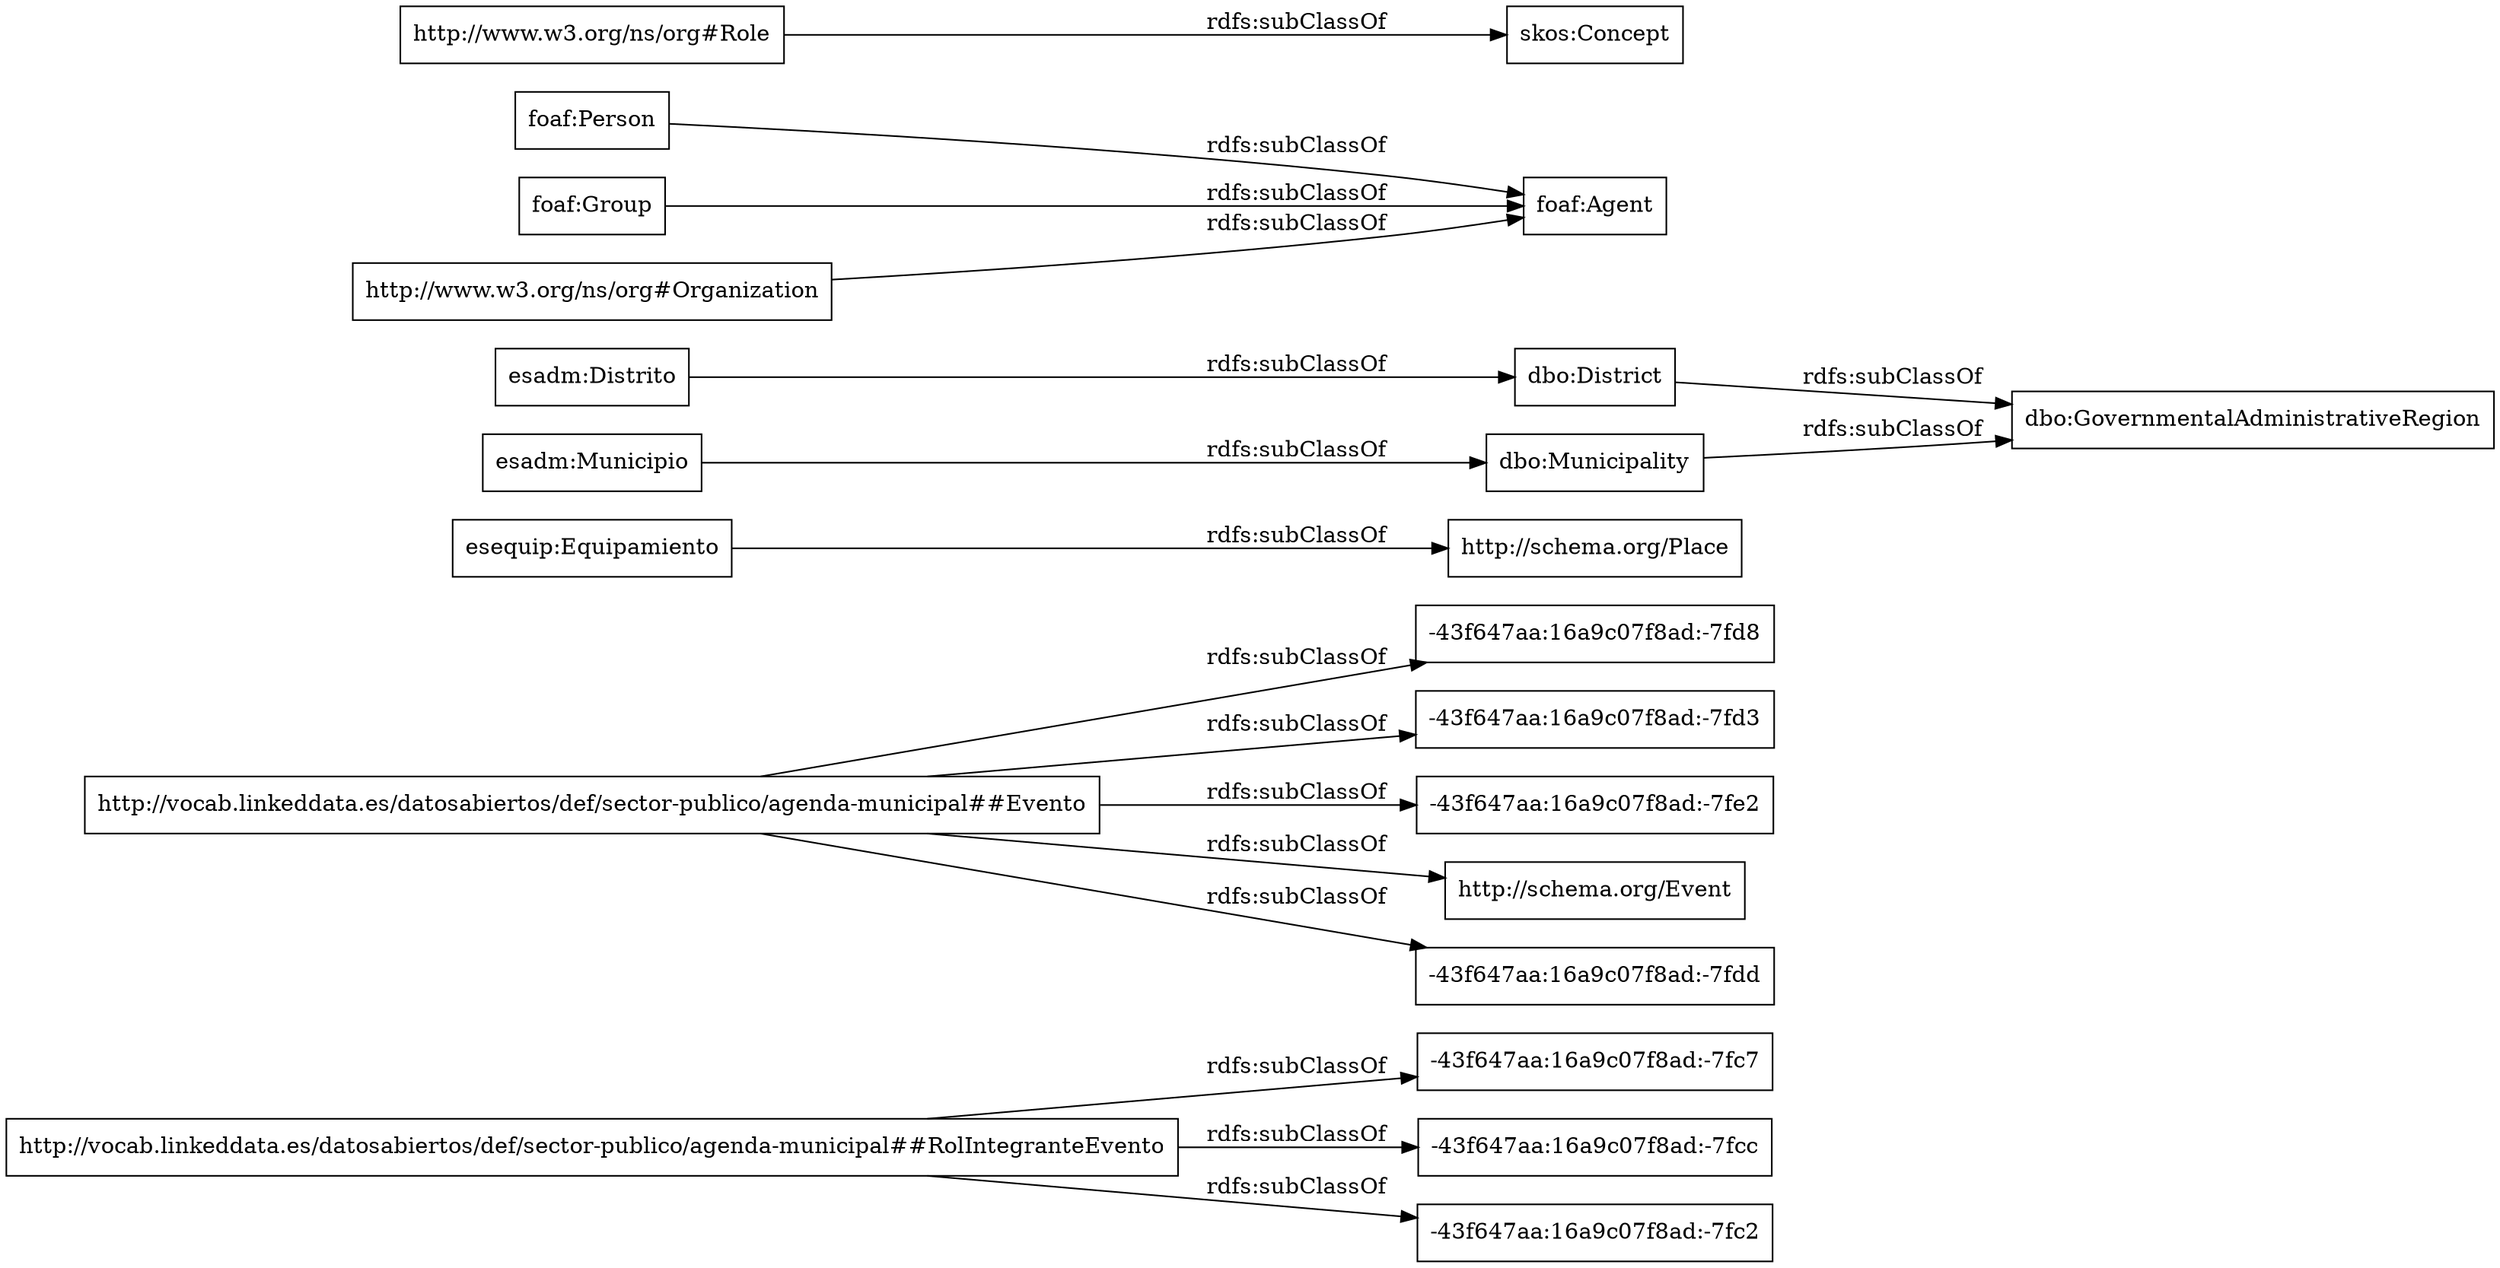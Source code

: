 digraph ar2dtool_diagram { 
rankdir=LR;
size="1000"
node [shape = rectangle, color="black"]; "-43f647aa:16a9c07f8ad:-7fc7" "-43f647aa:16a9c07f8ad:-7fd8" "http://vocab.linkeddata.es/datosabiertos/def/sector-publico/agenda-municipal##Evento" "esequip:Equipamiento" "-43f647aa:16a9c07f8ad:-7fd3" "dbo:GovernmentalAdministrativeRegion" "foaf:Agent" "-43f647aa:16a9c07f8ad:-7fe2" "-43f647aa:16a9c07f8ad:-7fcc" "dbo:District" "http://vocab.linkeddata.es/datosabiertos/def/sector-publico/agenda-municipal##RolIntegranteEvento" "http://schema.org/Event" "foaf:Person" "esadm:Distrito" "-43f647aa:16a9c07f8ad:-7fdd" "dbo:Municipality" "-43f647aa:16a9c07f8ad:-7fc2" "foaf:Group" "skos:Concept" "esadm:Municipio" "http://www.w3.org/ns/org#Organization" "http://www.w3.org/ns/org#Role" "http://schema.org/Place" ; /*classes style*/
	"foaf:Group" -> "foaf:Agent" [ label = "rdfs:subClassOf" ];
	"http://www.w3.org/ns/org#Organization" -> "foaf:Agent" [ label = "rdfs:subClassOf" ];
	"http://www.w3.org/ns/org#Role" -> "skos:Concept" [ label = "rdfs:subClassOf" ];
	"foaf:Person" -> "foaf:Agent" [ label = "rdfs:subClassOf" ];
	"http://vocab.linkeddata.es/datosabiertos/def/sector-publico/agenda-municipal##Evento" -> "-43f647aa:16a9c07f8ad:-7fd3" [ label = "rdfs:subClassOf" ];
	"http://vocab.linkeddata.es/datosabiertos/def/sector-publico/agenda-municipal##Evento" -> "-43f647aa:16a9c07f8ad:-7fd8" [ label = "rdfs:subClassOf" ];
	"http://vocab.linkeddata.es/datosabiertos/def/sector-publico/agenda-municipal##Evento" -> "-43f647aa:16a9c07f8ad:-7fe2" [ label = "rdfs:subClassOf" ];
	"http://vocab.linkeddata.es/datosabiertos/def/sector-publico/agenda-municipal##Evento" -> "-43f647aa:16a9c07f8ad:-7fdd" [ label = "rdfs:subClassOf" ];
	"http://vocab.linkeddata.es/datosabiertos/def/sector-publico/agenda-municipal##Evento" -> "http://schema.org/Event" [ label = "rdfs:subClassOf" ];
	"esadm:Distrito" -> "dbo:District" [ label = "rdfs:subClassOf" ];
	"dbo:Municipality" -> "dbo:GovernmentalAdministrativeRegion" [ label = "rdfs:subClassOf" ];
	"dbo:District" -> "dbo:GovernmentalAdministrativeRegion" [ label = "rdfs:subClassOf" ];
	"esequip:Equipamiento" -> "http://schema.org/Place" [ label = "rdfs:subClassOf" ];
	"http://vocab.linkeddata.es/datosabiertos/def/sector-publico/agenda-municipal##RolIntegranteEvento" -> "-43f647aa:16a9c07f8ad:-7fc2" [ label = "rdfs:subClassOf" ];
	"http://vocab.linkeddata.es/datosabiertos/def/sector-publico/agenda-municipal##RolIntegranteEvento" -> "-43f647aa:16a9c07f8ad:-7fc7" [ label = "rdfs:subClassOf" ];
	"http://vocab.linkeddata.es/datosabiertos/def/sector-publico/agenda-municipal##RolIntegranteEvento" -> "-43f647aa:16a9c07f8ad:-7fcc" [ label = "rdfs:subClassOf" ];
	"esadm:Municipio" -> "dbo:Municipality" [ label = "rdfs:subClassOf" ];

}
